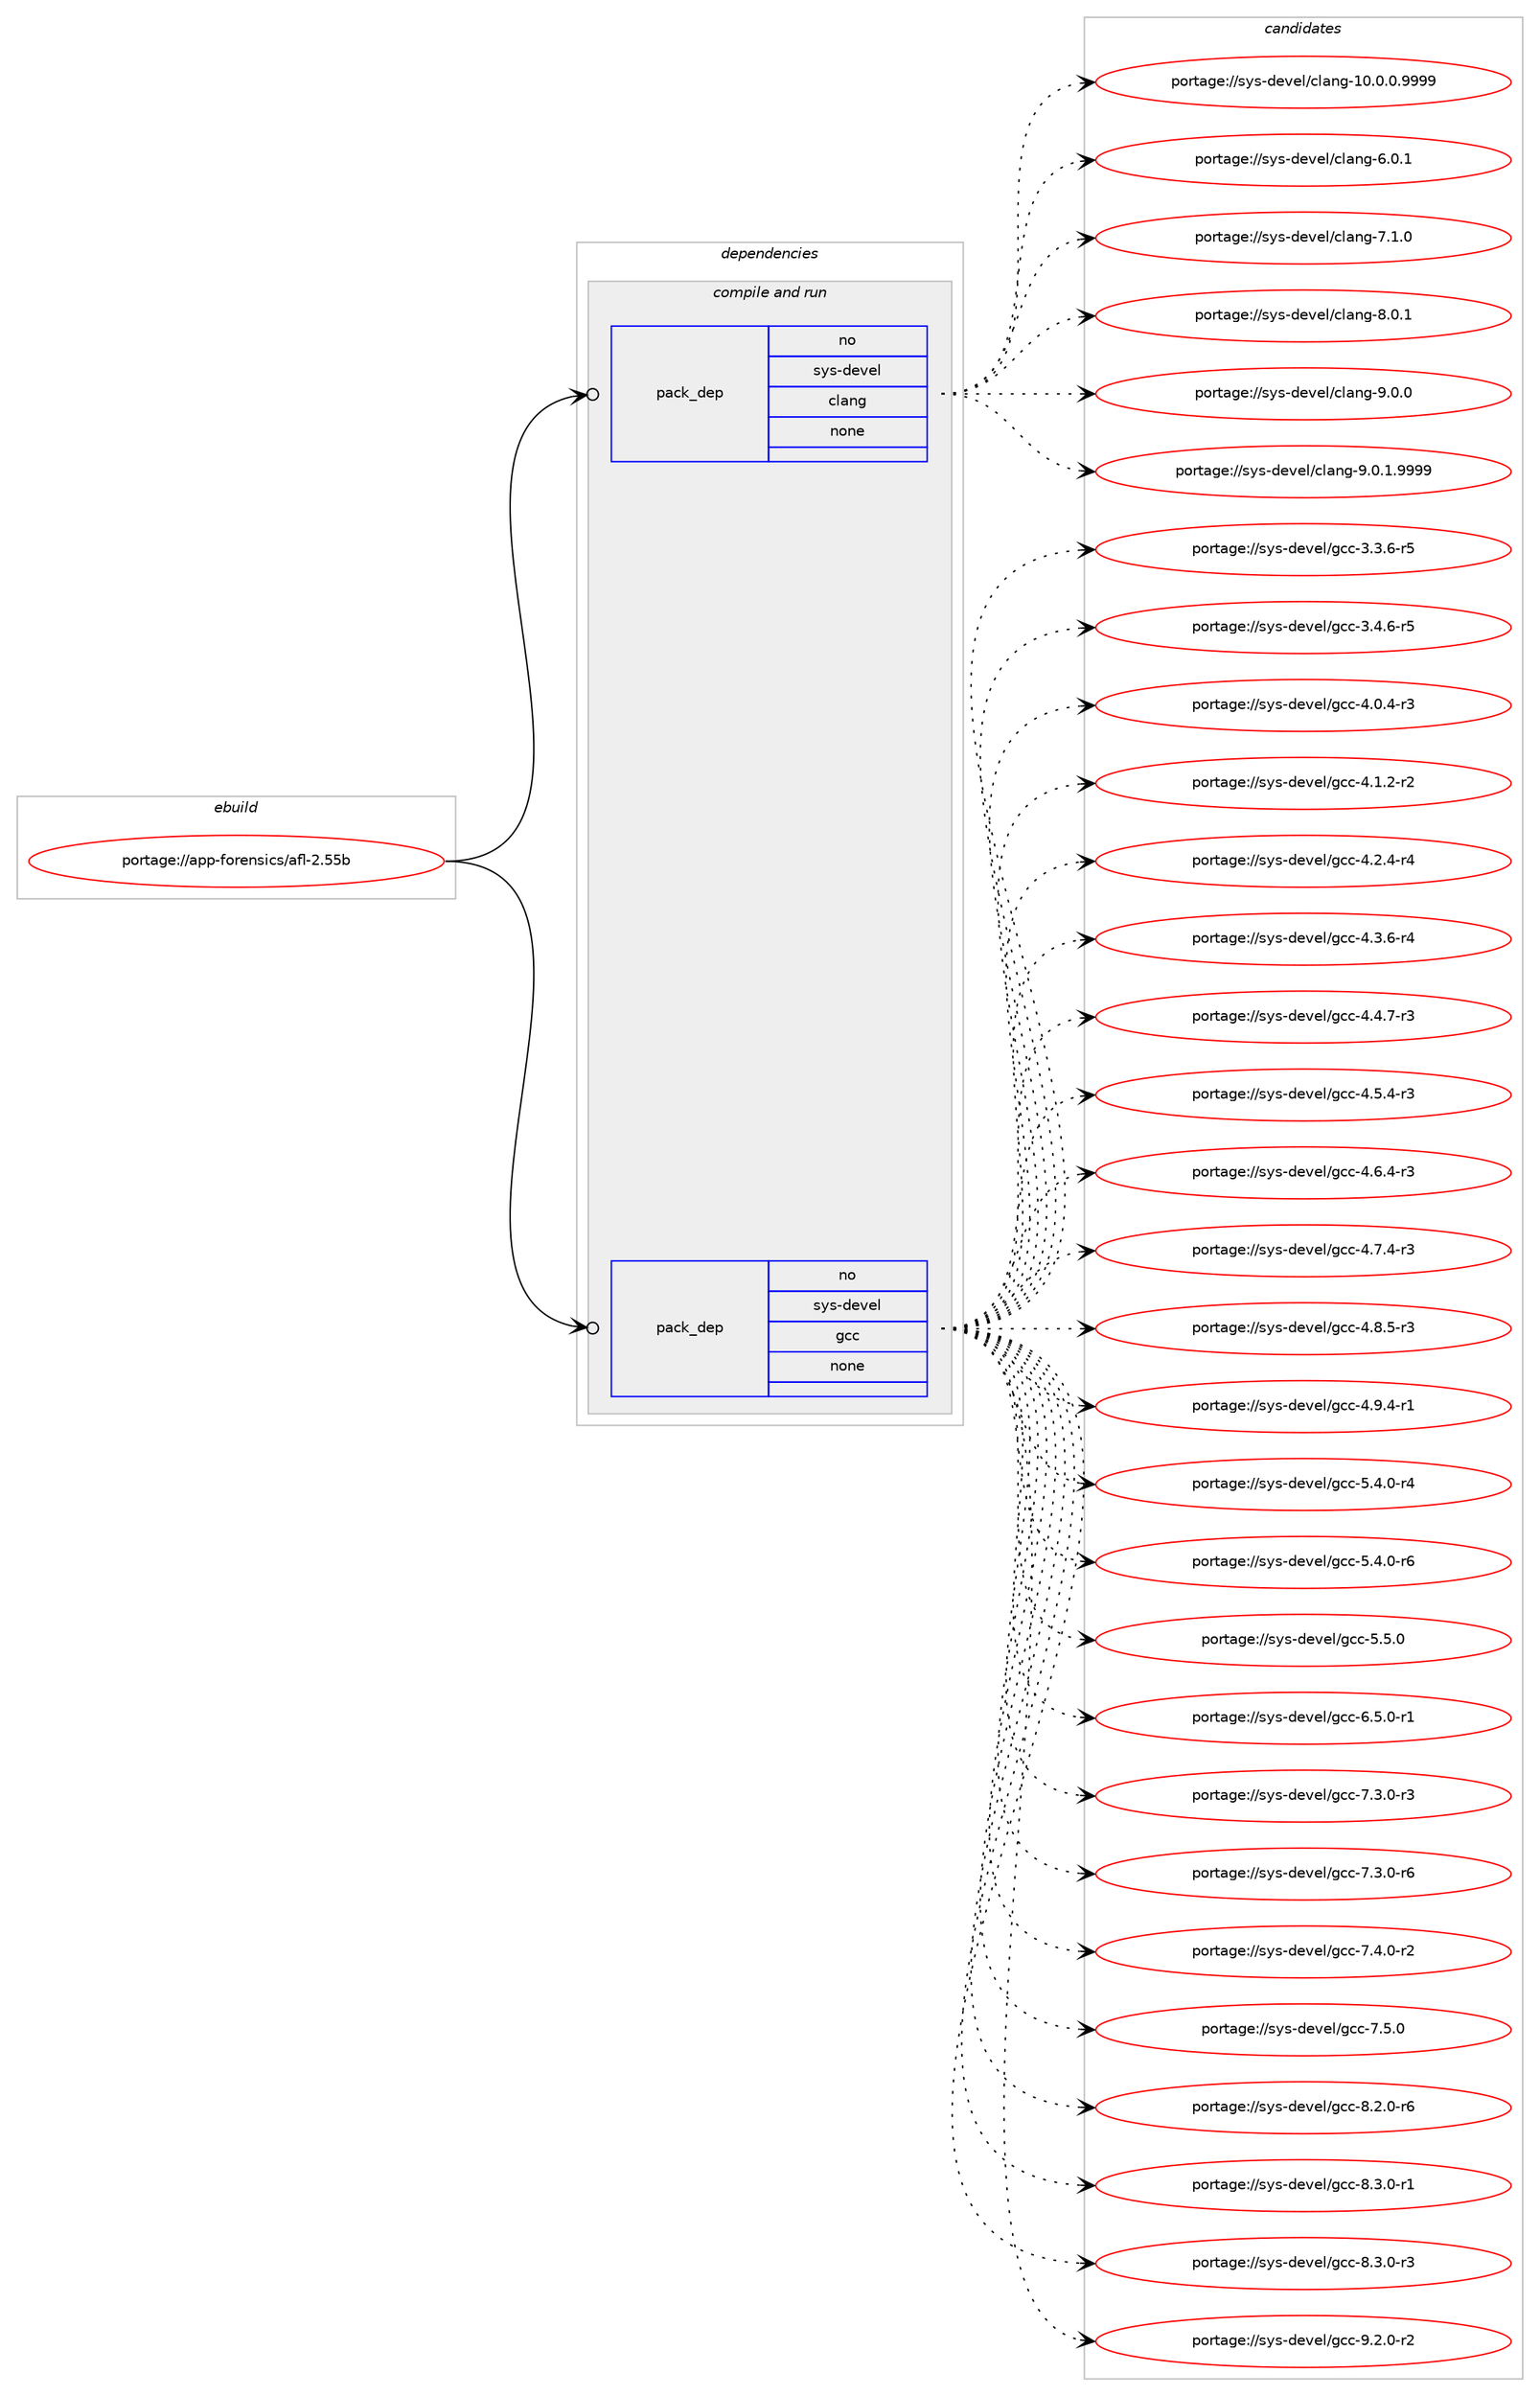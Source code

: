 digraph prolog {

# *************
# Graph options
# *************

newrank=true;
concentrate=true;
compound=true;
graph [rankdir=LR,fontname=Helvetica,fontsize=10,ranksep=1.5];#, ranksep=2.5, nodesep=0.2];
edge  [arrowhead=vee];
node  [fontname=Helvetica,fontsize=10];

# **********
# The ebuild
# **********

subgraph cluster_leftcol {
color=gray;
rank=same;
label=<<i>ebuild</i>>;
id [label="portage://app-forensics/afl-2.55b", color=red, width=4, href="../app-forensics/afl-2.55b.svg"];
}

# ****************
# The dependencies
# ****************

subgraph cluster_midcol {
color=gray;
label=<<i>dependencies</i>>;
subgraph cluster_compile {
fillcolor="#eeeeee";
style=filled;
label=<<i>compile</i>>;
}
subgraph cluster_compileandrun {
fillcolor="#eeeeee";
style=filled;
label=<<i>compile and run</i>>;
subgraph pack21162 {
dependency29106 [label=<<TABLE BORDER="0" CELLBORDER="1" CELLSPACING="0" CELLPADDING="4" WIDTH="220"><TR><TD ROWSPAN="6" CELLPADDING="30">pack_dep</TD></TR><TR><TD WIDTH="110">no</TD></TR><TR><TD>sys-devel</TD></TR><TR><TD>clang</TD></TR><TR><TD>none</TD></TR><TR><TD></TD></TR></TABLE>>, shape=none, color=blue];
}
id:e -> dependency29106:w [weight=20,style="solid",arrowhead="odotvee"];
subgraph pack21163 {
dependency29107 [label=<<TABLE BORDER="0" CELLBORDER="1" CELLSPACING="0" CELLPADDING="4" WIDTH="220"><TR><TD ROWSPAN="6" CELLPADDING="30">pack_dep</TD></TR><TR><TD WIDTH="110">no</TD></TR><TR><TD>sys-devel</TD></TR><TR><TD>gcc</TD></TR><TR><TD>none</TD></TR><TR><TD></TD></TR></TABLE>>, shape=none, color=blue];
}
id:e -> dependency29107:w [weight=20,style="solid",arrowhead="odotvee"];
}
subgraph cluster_run {
fillcolor="#eeeeee";
style=filled;
label=<<i>run</i>>;
}
}

# **************
# The candidates
# **************

subgraph cluster_choices {
rank=same;
color=gray;
label=<<i>candidates</i>>;

subgraph choice21162 {
color=black;
nodesep=1;
choiceportage11512111545100101118101108479910897110103454948464846484657575757 [label="portage://sys-devel/clang-10.0.0.9999", color=red, width=4,href="../sys-devel/clang-10.0.0.9999.svg"];
choiceportage11512111545100101118101108479910897110103455446484649 [label="portage://sys-devel/clang-6.0.1", color=red, width=4,href="../sys-devel/clang-6.0.1.svg"];
choiceportage11512111545100101118101108479910897110103455546494648 [label="portage://sys-devel/clang-7.1.0", color=red, width=4,href="../sys-devel/clang-7.1.0.svg"];
choiceportage11512111545100101118101108479910897110103455646484649 [label="portage://sys-devel/clang-8.0.1", color=red, width=4,href="../sys-devel/clang-8.0.1.svg"];
choiceportage11512111545100101118101108479910897110103455746484648 [label="portage://sys-devel/clang-9.0.0", color=red, width=4,href="../sys-devel/clang-9.0.0.svg"];
choiceportage115121115451001011181011084799108971101034557464846494657575757 [label="portage://sys-devel/clang-9.0.1.9999", color=red, width=4,href="../sys-devel/clang-9.0.1.9999.svg"];
dependency29106:e -> choiceportage11512111545100101118101108479910897110103454948464846484657575757:w [style=dotted,weight="100"];
dependency29106:e -> choiceportage11512111545100101118101108479910897110103455446484649:w [style=dotted,weight="100"];
dependency29106:e -> choiceportage11512111545100101118101108479910897110103455546494648:w [style=dotted,weight="100"];
dependency29106:e -> choiceportage11512111545100101118101108479910897110103455646484649:w [style=dotted,weight="100"];
dependency29106:e -> choiceportage11512111545100101118101108479910897110103455746484648:w [style=dotted,weight="100"];
dependency29106:e -> choiceportage115121115451001011181011084799108971101034557464846494657575757:w [style=dotted,weight="100"];
}
subgraph choice21163 {
color=black;
nodesep=1;
choiceportage115121115451001011181011084710399994551465146544511453 [label="portage://sys-devel/gcc-3.3.6-r5", color=red, width=4,href="../sys-devel/gcc-3.3.6-r5.svg"];
choiceportage115121115451001011181011084710399994551465246544511453 [label="portage://sys-devel/gcc-3.4.6-r5", color=red, width=4,href="../sys-devel/gcc-3.4.6-r5.svg"];
choiceportage115121115451001011181011084710399994552464846524511451 [label="portage://sys-devel/gcc-4.0.4-r3", color=red, width=4,href="../sys-devel/gcc-4.0.4-r3.svg"];
choiceportage115121115451001011181011084710399994552464946504511450 [label="portage://sys-devel/gcc-4.1.2-r2", color=red, width=4,href="../sys-devel/gcc-4.1.2-r2.svg"];
choiceportage115121115451001011181011084710399994552465046524511452 [label="portage://sys-devel/gcc-4.2.4-r4", color=red, width=4,href="../sys-devel/gcc-4.2.4-r4.svg"];
choiceportage115121115451001011181011084710399994552465146544511452 [label="portage://sys-devel/gcc-4.3.6-r4", color=red, width=4,href="../sys-devel/gcc-4.3.6-r4.svg"];
choiceportage115121115451001011181011084710399994552465246554511451 [label="portage://sys-devel/gcc-4.4.7-r3", color=red, width=4,href="../sys-devel/gcc-4.4.7-r3.svg"];
choiceportage115121115451001011181011084710399994552465346524511451 [label="portage://sys-devel/gcc-4.5.4-r3", color=red, width=4,href="../sys-devel/gcc-4.5.4-r3.svg"];
choiceportage115121115451001011181011084710399994552465446524511451 [label="portage://sys-devel/gcc-4.6.4-r3", color=red, width=4,href="../sys-devel/gcc-4.6.4-r3.svg"];
choiceportage115121115451001011181011084710399994552465546524511451 [label="portage://sys-devel/gcc-4.7.4-r3", color=red, width=4,href="../sys-devel/gcc-4.7.4-r3.svg"];
choiceportage115121115451001011181011084710399994552465646534511451 [label="portage://sys-devel/gcc-4.8.5-r3", color=red, width=4,href="../sys-devel/gcc-4.8.5-r3.svg"];
choiceportage115121115451001011181011084710399994552465746524511449 [label="portage://sys-devel/gcc-4.9.4-r1", color=red, width=4,href="../sys-devel/gcc-4.9.4-r1.svg"];
choiceportage115121115451001011181011084710399994553465246484511452 [label="portage://sys-devel/gcc-5.4.0-r4", color=red, width=4,href="../sys-devel/gcc-5.4.0-r4.svg"];
choiceportage115121115451001011181011084710399994553465246484511454 [label="portage://sys-devel/gcc-5.4.0-r6", color=red, width=4,href="../sys-devel/gcc-5.4.0-r6.svg"];
choiceportage11512111545100101118101108471039999455346534648 [label="portage://sys-devel/gcc-5.5.0", color=red, width=4,href="../sys-devel/gcc-5.5.0.svg"];
choiceportage115121115451001011181011084710399994554465346484511449 [label="portage://sys-devel/gcc-6.5.0-r1", color=red, width=4,href="../sys-devel/gcc-6.5.0-r1.svg"];
choiceportage115121115451001011181011084710399994555465146484511451 [label="portage://sys-devel/gcc-7.3.0-r3", color=red, width=4,href="../sys-devel/gcc-7.3.0-r3.svg"];
choiceportage115121115451001011181011084710399994555465146484511454 [label="portage://sys-devel/gcc-7.3.0-r6", color=red, width=4,href="../sys-devel/gcc-7.3.0-r6.svg"];
choiceportage115121115451001011181011084710399994555465246484511450 [label="portage://sys-devel/gcc-7.4.0-r2", color=red, width=4,href="../sys-devel/gcc-7.4.0-r2.svg"];
choiceportage11512111545100101118101108471039999455546534648 [label="portage://sys-devel/gcc-7.5.0", color=red, width=4,href="../sys-devel/gcc-7.5.0.svg"];
choiceportage115121115451001011181011084710399994556465046484511454 [label="portage://sys-devel/gcc-8.2.0-r6", color=red, width=4,href="../sys-devel/gcc-8.2.0-r6.svg"];
choiceportage115121115451001011181011084710399994556465146484511449 [label="portage://sys-devel/gcc-8.3.0-r1", color=red, width=4,href="../sys-devel/gcc-8.3.0-r1.svg"];
choiceportage115121115451001011181011084710399994556465146484511451 [label="portage://sys-devel/gcc-8.3.0-r3", color=red, width=4,href="../sys-devel/gcc-8.3.0-r3.svg"];
choiceportage115121115451001011181011084710399994557465046484511450 [label="portage://sys-devel/gcc-9.2.0-r2", color=red, width=4,href="../sys-devel/gcc-9.2.0-r2.svg"];
dependency29107:e -> choiceportage115121115451001011181011084710399994551465146544511453:w [style=dotted,weight="100"];
dependency29107:e -> choiceportage115121115451001011181011084710399994551465246544511453:w [style=dotted,weight="100"];
dependency29107:e -> choiceportage115121115451001011181011084710399994552464846524511451:w [style=dotted,weight="100"];
dependency29107:e -> choiceportage115121115451001011181011084710399994552464946504511450:w [style=dotted,weight="100"];
dependency29107:e -> choiceportage115121115451001011181011084710399994552465046524511452:w [style=dotted,weight="100"];
dependency29107:e -> choiceportage115121115451001011181011084710399994552465146544511452:w [style=dotted,weight="100"];
dependency29107:e -> choiceportage115121115451001011181011084710399994552465246554511451:w [style=dotted,weight="100"];
dependency29107:e -> choiceportage115121115451001011181011084710399994552465346524511451:w [style=dotted,weight="100"];
dependency29107:e -> choiceportage115121115451001011181011084710399994552465446524511451:w [style=dotted,weight="100"];
dependency29107:e -> choiceportage115121115451001011181011084710399994552465546524511451:w [style=dotted,weight="100"];
dependency29107:e -> choiceportage115121115451001011181011084710399994552465646534511451:w [style=dotted,weight="100"];
dependency29107:e -> choiceportage115121115451001011181011084710399994552465746524511449:w [style=dotted,weight="100"];
dependency29107:e -> choiceportage115121115451001011181011084710399994553465246484511452:w [style=dotted,weight="100"];
dependency29107:e -> choiceportage115121115451001011181011084710399994553465246484511454:w [style=dotted,weight="100"];
dependency29107:e -> choiceportage11512111545100101118101108471039999455346534648:w [style=dotted,weight="100"];
dependency29107:e -> choiceportage115121115451001011181011084710399994554465346484511449:w [style=dotted,weight="100"];
dependency29107:e -> choiceportage115121115451001011181011084710399994555465146484511451:w [style=dotted,weight="100"];
dependency29107:e -> choiceportage115121115451001011181011084710399994555465146484511454:w [style=dotted,weight="100"];
dependency29107:e -> choiceportage115121115451001011181011084710399994555465246484511450:w [style=dotted,weight="100"];
dependency29107:e -> choiceportage11512111545100101118101108471039999455546534648:w [style=dotted,weight="100"];
dependency29107:e -> choiceportage115121115451001011181011084710399994556465046484511454:w [style=dotted,weight="100"];
dependency29107:e -> choiceportage115121115451001011181011084710399994556465146484511449:w [style=dotted,weight="100"];
dependency29107:e -> choiceportage115121115451001011181011084710399994556465146484511451:w [style=dotted,weight="100"];
dependency29107:e -> choiceportage115121115451001011181011084710399994557465046484511450:w [style=dotted,weight="100"];
}
}

}
